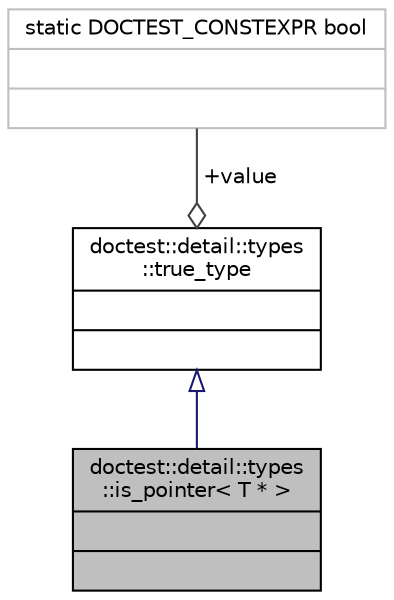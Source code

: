 digraph "doctest::detail::types::is_pointer&lt; T * &gt;"
{
 // LATEX_PDF_SIZE
  edge [fontname="Helvetica",fontsize="10",labelfontname="Helvetica",labelfontsize="10"];
  node [fontname="Helvetica",fontsize="10",shape=record];
  Node1 [label="{doctest::detail::types\l::is_pointer\< T * \>\n||}",height=0.2,width=0.4,color="black", fillcolor="grey75", style="filled", fontcolor="black",tooltip=" "];
  Node2 -> Node1 [dir="back",color="midnightblue",fontsize="10",style="solid",arrowtail="onormal",fontname="Helvetica"];
  Node2 [label="{doctest::detail::types\l::true_type\n||}",height=0.2,width=0.4,color="black", fillcolor="white", style="filled",URL="$structdoctest_1_1detail_1_1types_1_1true__type.html",tooltip=" "];
  Node3 -> Node2 [color="grey25",fontsize="10",style="solid",label=" +value" ,arrowhead="odiamond",fontname="Helvetica"];
  Node3 [label="{static DOCTEST_CONSTEXPR bool\n||}",height=0.2,width=0.4,color="grey75", fillcolor="white", style="filled",tooltip=" "];
}
